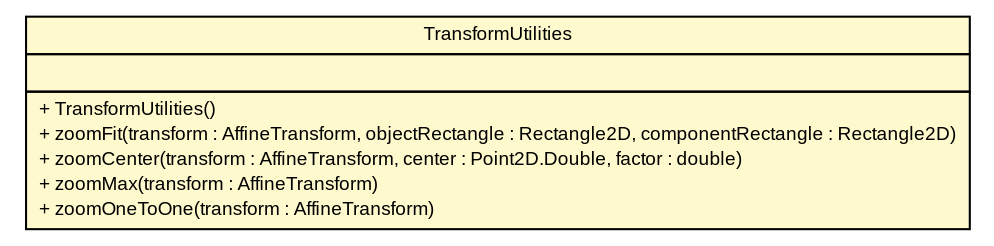 #!/usr/local/bin/dot
#
# Class diagram 
# Generated by UMLGraph version R5_6 (http://www.umlgraph.org/)
#

digraph G {
	edge [fontname="arial",fontsize=10,labelfontname="arial",labelfontsize=10];
	node [fontname="arial",fontsize=10,shape=plaintext];
	nodesep=0.25;
	ranksep=0.5;
	// pfc.utilities.TransformUtilities
	c15367 [label=<<table title="pfc.utilities.TransformUtilities" border="0" cellborder="1" cellspacing="0" cellpadding="2" port="p" bgcolor="lemonChiffon" href="./TransformUtilities.html">
		<tr><td><table border="0" cellspacing="0" cellpadding="1">
<tr><td align="center" balign="center"> TransformUtilities </td></tr>
		</table></td></tr>
		<tr><td><table border="0" cellspacing="0" cellpadding="1">
<tr><td align="left" balign="left">  </td></tr>
		</table></td></tr>
		<tr><td><table border="0" cellspacing="0" cellpadding="1">
<tr><td align="left" balign="left"> + TransformUtilities() </td></tr>
<tr><td align="left" balign="left"> + zoomFit(transform : AffineTransform, objectRectangle : Rectangle2D, componentRectangle : Rectangle2D) </td></tr>
<tr><td align="left" balign="left"> + zoomCenter(transform : AffineTransform, center : Point2D.Double, factor : double) </td></tr>
<tr><td align="left" balign="left"> + zoomMax(transform : AffineTransform) </td></tr>
<tr><td align="left" balign="left"> + zoomOneToOne(transform : AffineTransform) </td></tr>
		</table></td></tr>
		</table>>, URL="./TransformUtilities.html", fontname="arial", fontcolor="black", fontsize=9.0];
}

